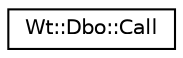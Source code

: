 digraph "Graphical Class Hierarchy"
{
 // LATEX_PDF_SIZE
  edge [fontname="Helvetica",fontsize="10",labelfontname="Helvetica",labelfontsize="10"];
  node [fontname="Helvetica",fontsize="10",shape=record];
  rankdir="LR";
  Node0 [label="Wt::Dbo::Call",height=0.2,width=0.4,color="black", fillcolor="white", style="filled",URL="$classWt_1_1Dbo_1_1Call.html",tooltip="A database call."];
}

